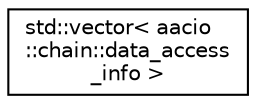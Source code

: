 digraph "Graphical Class Hierarchy"
{
  edge [fontname="Helvetica",fontsize="10",labelfontname="Helvetica",labelfontsize="10"];
  node [fontname="Helvetica",fontsize="10",shape=record];
  rankdir="LR";
  Node0 [label="std::vector\< aacio\l::chain::data_access\l_info \>",height=0.2,width=0.4,color="black", fillcolor="white", style="filled",URL="$classstd_1_1vector.html"];
}
